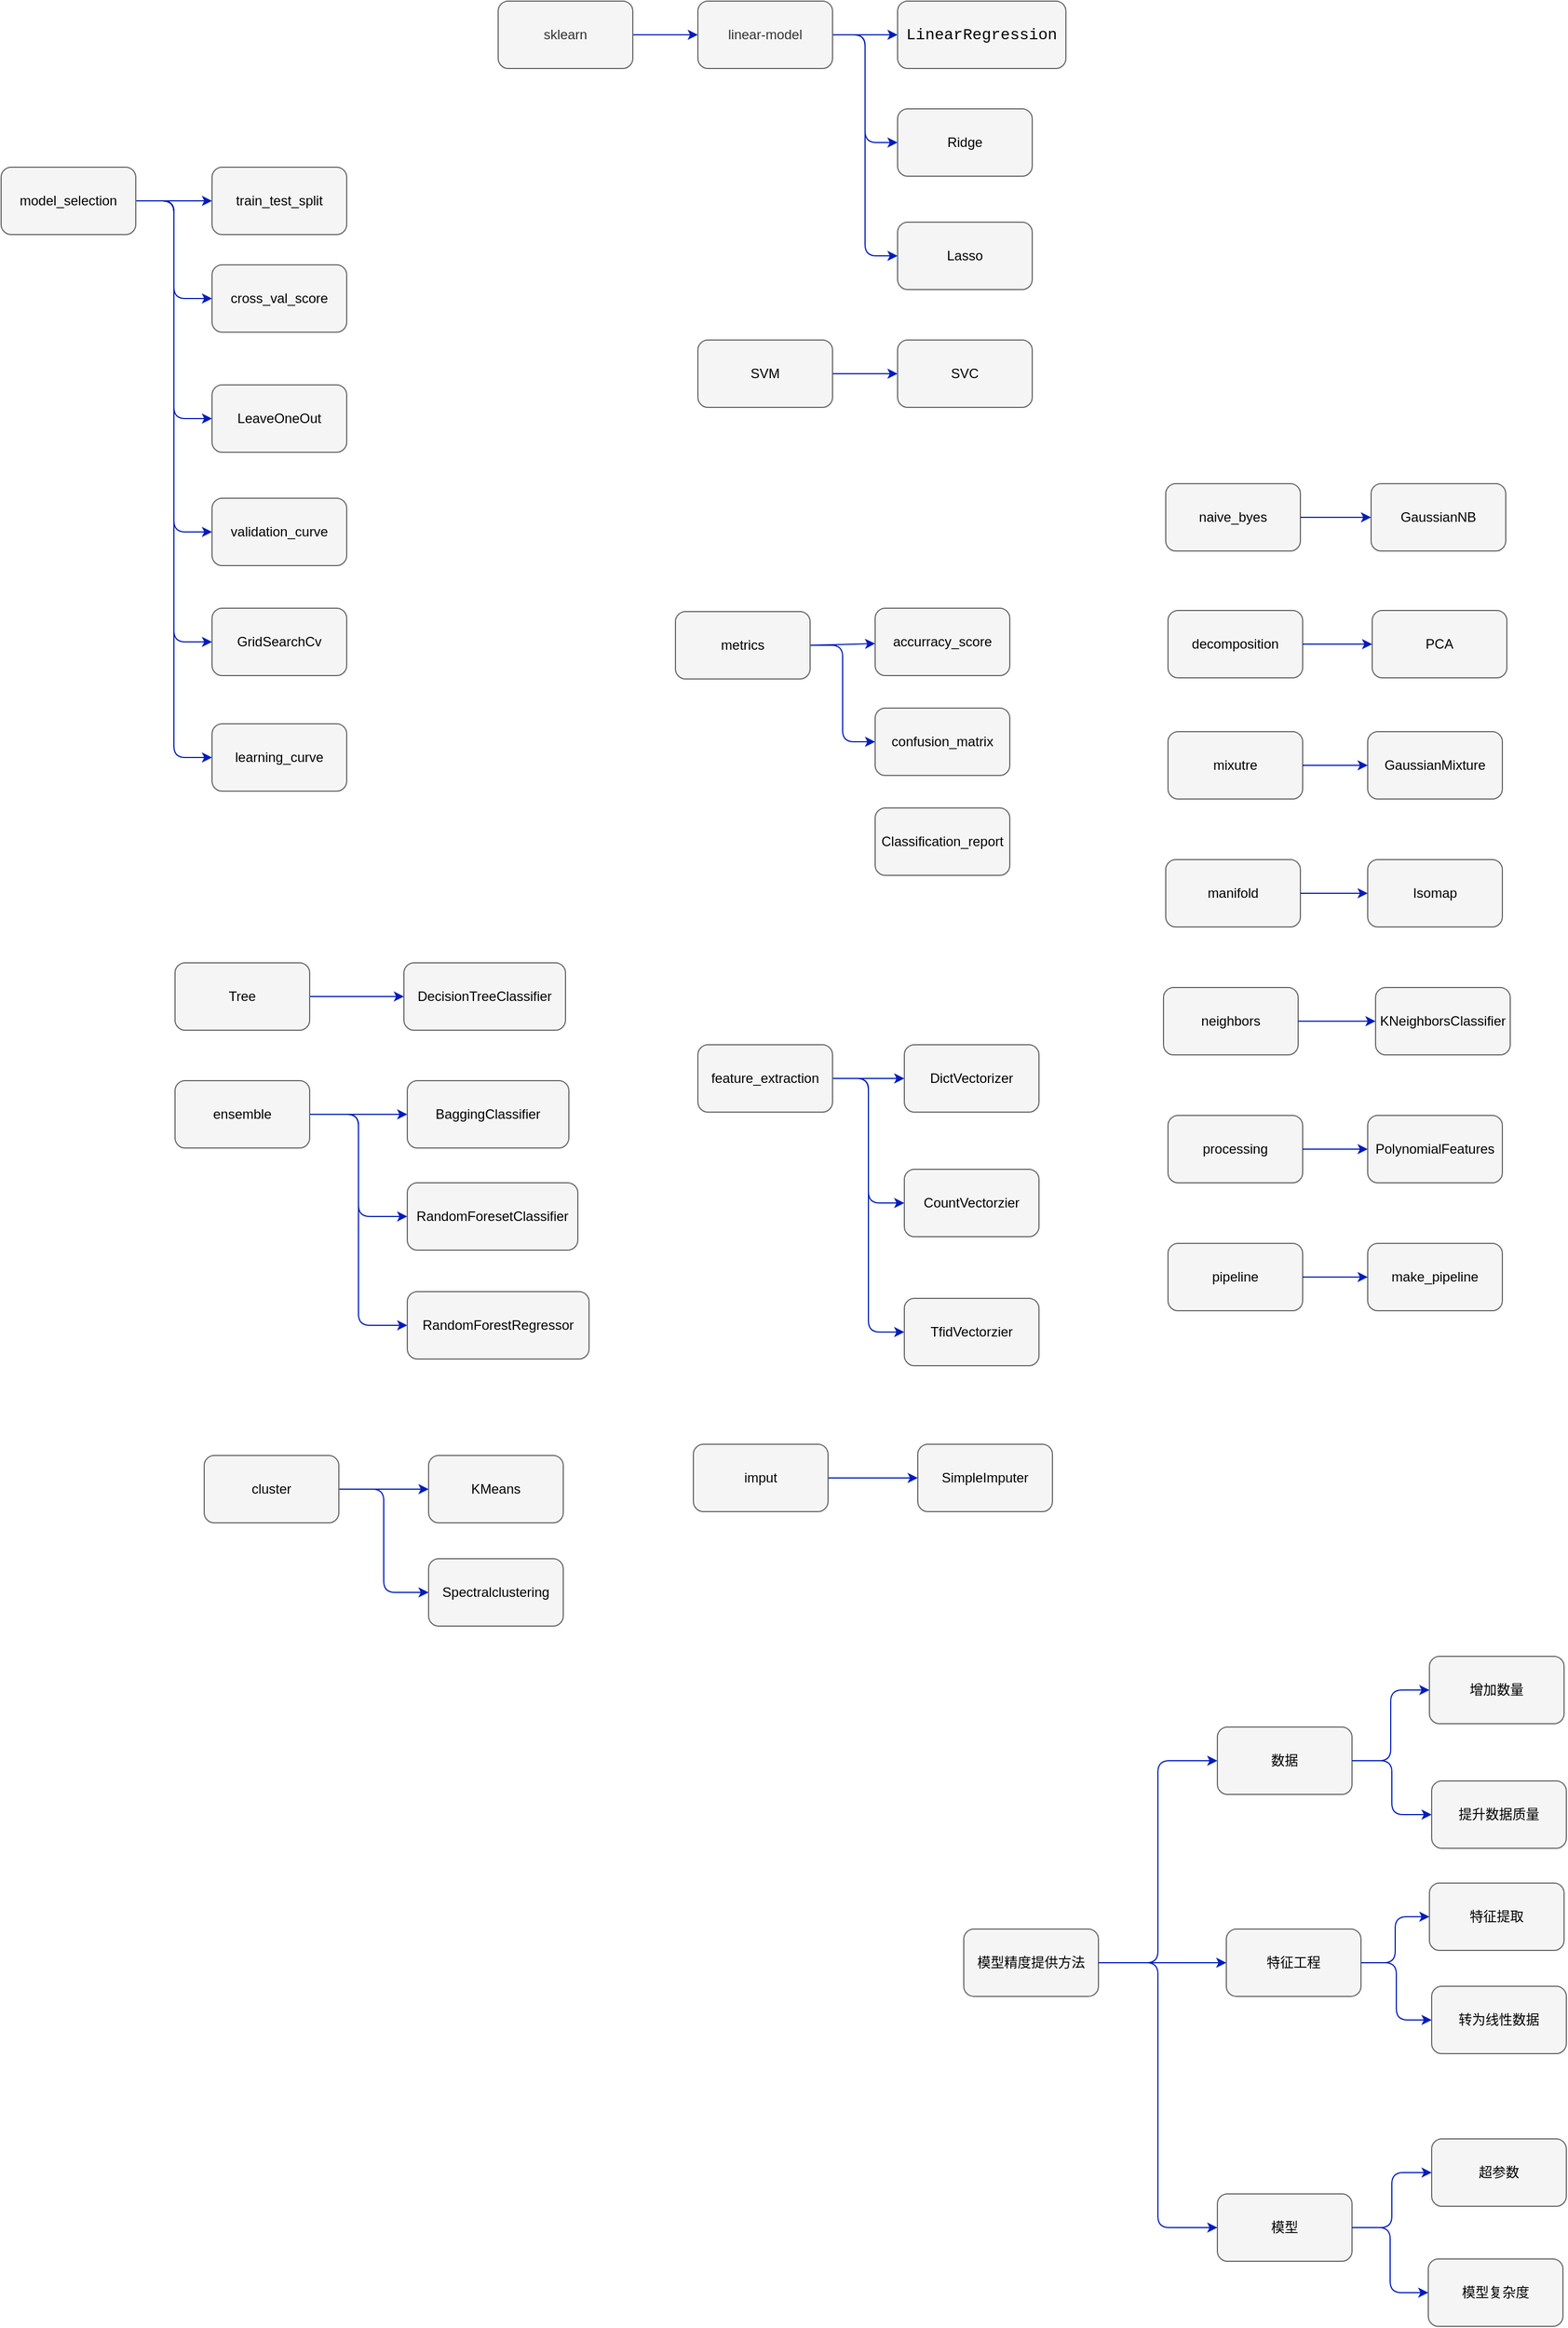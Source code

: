 <mxfile>
    <diagram id="IAB6q14c42fyUB7ihtrr" name="第 1 页">
        <mxGraphModel dx="1390" dy="567" grid="0" gridSize="10" guides="1" tooltips="1" connect="1" arrows="1" fold="1" page="0" pageScale="1" pageWidth="827" pageHeight="1169" background="#ffffff" math="0" shadow="0">
            <root>
                <mxCell id="0"/>
                <mxCell id="1" parent="0"/>
                <mxCell id="48" style="edgeStyle=orthogonalEdgeStyle;shape=connector;rounded=1;html=1;exitX=1;exitY=0.5;exitDx=0;exitDy=0;labelBackgroundColor=default;fontFamily=Helvetica;fontSize=12;fontColor=#000000;endArrow=classic;strokeColor=#001DBC;fillColor=#0050ef;" parent="1" source="2" target="4" edge="1">
                    <mxGeometry relative="1" as="geometry"/>
                </mxCell>
                <mxCell id="2" value="sklearn" style="rounded=1;whiteSpace=wrap;html=1;fillColor=#f5f5f5;fontColor=#333333;strokeColor=#666666;" parent="1" vertex="1">
                    <mxGeometry x="50" y="130" width="120" height="60" as="geometry"/>
                </mxCell>
                <mxCell id="49" style="edgeStyle=orthogonalEdgeStyle;shape=connector;rounded=1;html=1;exitX=1;exitY=0.5;exitDx=0;exitDy=0;labelBackgroundColor=default;fontFamily=Helvetica;fontSize=12;fontColor=#000000;endArrow=classic;strokeColor=#001DBC;fillColor=#0050ef;" parent="1" source="4" target="5" edge="1">
                    <mxGeometry relative="1" as="geometry"/>
                </mxCell>
                <mxCell id="81" style="edgeStyle=orthogonalEdgeStyle;shape=connector;rounded=1;html=1;exitX=1;exitY=0.5;exitDx=0;exitDy=0;entryX=0;entryY=0.5;entryDx=0;entryDy=0;labelBackgroundColor=default;fontFamily=Helvetica;fontSize=12;fontColor=#000000;endArrow=classic;strokeColor=#001DBC;fillColor=#0050ef;" parent="1" source="4" target="60" edge="1">
                    <mxGeometry relative="1" as="geometry"/>
                </mxCell>
                <mxCell id="82" style="edgeStyle=orthogonalEdgeStyle;shape=connector;rounded=1;html=1;exitX=1;exitY=0.5;exitDx=0;exitDy=0;entryX=0;entryY=0.5;entryDx=0;entryDy=0;labelBackgroundColor=default;fontFamily=Helvetica;fontSize=12;fontColor=#000000;endArrow=classic;strokeColor=#001DBC;fillColor=#0050ef;" parent="1" source="4" target="61" edge="1">
                    <mxGeometry relative="1" as="geometry"/>
                </mxCell>
                <mxCell id="4" value="linear-model" style="rounded=1;whiteSpace=wrap;html=1;fontFamily=Helvetica;fontSize=12;fontColor=#333333;strokeColor=#666666;fillColor=#f5f5f5;" parent="1" vertex="1">
                    <mxGeometry x="228" y="130" width="120" height="60" as="geometry"/>
                </mxCell>
                <mxCell id="5" value="&lt;div style=&quot;font-family: &amp;#34;consolas&amp;#34; , &amp;#34;courier new&amp;#34; , monospace ; font-size: 14px ; line-height: 19px&quot;&gt;&lt;font color=&quot;#000000&quot;&gt;LinearRegression&lt;/font&gt;&lt;/div&gt;" style="rounded=1;whiteSpace=wrap;html=1;fontFamily=Helvetica;fontSize=12;fontColor=#333333;strokeColor=#666666;fillColor=#f5f5f5;" parent="1" vertex="1">
                    <mxGeometry x="406" y="130" width="150" height="60" as="geometry"/>
                </mxCell>
                <mxCell id="29" style="edgeStyle=orthogonalEdgeStyle;shape=connector;rounded=1;html=1;exitX=1;exitY=0.5;exitDx=0;exitDy=0;entryX=0;entryY=0.5;entryDx=0;entryDy=0;labelBackgroundColor=default;fontFamily=Helvetica;fontSize=12;fontColor=#000000;endArrow=classic;strokeColor=#001DBC;fillColor=#0050ef;" parent="1" source="6" target="7" edge="1">
                    <mxGeometry relative="1" as="geometry"/>
                </mxCell>
                <mxCell id="30" style="edgeStyle=orthogonalEdgeStyle;shape=connector;rounded=1;html=1;exitX=1;exitY=0.5;exitDx=0;exitDy=0;entryX=0;entryY=0.5;entryDx=0;entryDy=0;labelBackgroundColor=default;fontFamily=Helvetica;fontSize=12;fontColor=#000000;endArrow=classic;strokeColor=#001DBC;fillColor=#0050ef;" parent="1" source="6" target="21" edge="1">
                    <mxGeometry relative="1" as="geometry"/>
                </mxCell>
                <mxCell id="31" style="edgeStyle=orthogonalEdgeStyle;shape=connector;rounded=1;html=1;exitX=1;exitY=0.5;exitDx=0;exitDy=0;entryX=0;entryY=0.5;entryDx=0;entryDy=0;labelBackgroundColor=default;fontFamily=Helvetica;fontSize=12;fontColor=#000000;endArrow=classic;strokeColor=#001DBC;fillColor=#0050ef;" parent="1" source="6" target="26" edge="1">
                    <mxGeometry relative="1" as="geometry"/>
                </mxCell>
                <mxCell id="37" style="edgeStyle=orthogonalEdgeStyle;shape=connector;rounded=1;html=1;exitX=1;exitY=0.5;exitDx=0;exitDy=0;entryX=0;entryY=0.5;entryDx=0;entryDy=0;labelBackgroundColor=default;fontFamily=Helvetica;fontSize=12;fontColor=#000000;endArrow=classic;strokeColor=#001DBC;fillColor=#0050ef;" parent="1" source="6" target="36" edge="1">
                    <mxGeometry relative="1" as="geometry"/>
                </mxCell>
                <mxCell id="40" style="edgeStyle=orthogonalEdgeStyle;shape=connector;rounded=1;html=1;exitX=1;exitY=0.5;exitDx=0;exitDy=0;entryX=0;entryY=0.5;entryDx=0;entryDy=0;labelBackgroundColor=default;fontFamily=Helvetica;fontSize=12;fontColor=#000000;endArrow=classic;strokeColor=#001DBC;fillColor=#0050ef;" parent="1" source="6" target="39" edge="1">
                    <mxGeometry relative="1" as="geometry"/>
                </mxCell>
                <mxCell id="41" style="edgeStyle=orthogonalEdgeStyle;shape=connector;rounded=1;html=1;exitX=1;exitY=0.5;exitDx=0;exitDy=0;entryX=0;entryY=0.5;entryDx=0;entryDy=0;labelBackgroundColor=default;fontFamily=Helvetica;fontSize=12;fontColor=#000000;endArrow=classic;strokeColor=#001DBC;fillColor=#0050ef;" parent="1" source="6" target="38" edge="1">
                    <mxGeometry relative="1" as="geometry"/>
                </mxCell>
                <mxCell id="6" value="model_selection" style="rounded=1;whiteSpace=wrap;html=1;labelBackgroundColor=none;fontFamily=Helvetica;fontSize=12;fontColor=#000000;strokeColor=#666666;fillColor=#f5f5f5;" parent="1" vertex="1">
                    <mxGeometry x="-393" y="278" width="120" height="60" as="geometry"/>
                </mxCell>
                <mxCell id="7" value="train_test_split" style="rounded=1;whiteSpace=wrap;html=1;labelBackgroundColor=none;fontFamily=Helvetica;fontSize=12;fontColor=#000000;strokeColor=#666666;fillColor=#f5f5f5;" parent="1" vertex="1">
                    <mxGeometry x="-205" y="278" width="120" height="60" as="geometry"/>
                </mxCell>
                <mxCell id="22" style="edgeStyle=none;html=1;exitX=1;exitY=0.5;exitDx=0;exitDy=0;fontFamily=Helvetica;fontSize=12;fontColor=#000000;fillColor=#0050ef;strokeColor=#001DBC;" parent="1" source="10" target="11" edge="1">
                    <mxGeometry relative="1" as="geometry"/>
                </mxCell>
                <mxCell id="24" style="edgeStyle=orthogonalEdgeStyle;shape=connector;rounded=1;html=1;exitX=1;exitY=0.5;exitDx=0;exitDy=0;entryX=0;entryY=0.5;entryDx=0;entryDy=0;labelBackgroundColor=default;fontFamily=Helvetica;fontSize=12;fontColor=#000000;endArrow=classic;strokeColor=#001DBC;fillColor=#0050ef;" parent="1" source="10" target="18" edge="1">
                    <mxGeometry relative="1" as="geometry"/>
                </mxCell>
                <mxCell id="10" value="metrics" style="rounded=1;whiteSpace=wrap;html=1;labelBackgroundColor=none;fontFamily=Helvetica;fontSize=12;fontColor=#000000;strokeColor=#666666;fillColor=#f5f5f5;" parent="1" vertex="1">
                    <mxGeometry x="208" y="674" width="120" height="60" as="geometry"/>
                </mxCell>
                <mxCell id="11" value="accurracy_score" style="rounded=1;whiteSpace=wrap;html=1;labelBackgroundColor=none;fontFamily=Helvetica;fontSize=12;fontColor=#000000;strokeColor=#666666;fillColor=#f5f5f5;" parent="1" vertex="1">
                    <mxGeometry x="386" y="671" width="120" height="60" as="geometry"/>
                </mxCell>
                <mxCell id="18" value="confusion_matrix" style="rounded=1;whiteSpace=wrap;html=1;labelBackgroundColor=none;fontFamily=Helvetica;fontSize=12;fontColor=#000000;strokeColor=#666666;fillColor=#f5f5f5;" parent="1" vertex="1">
                    <mxGeometry x="386" y="760" width="120" height="60" as="geometry"/>
                </mxCell>
                <mxCell id="21" value="cross_val_score" style="rounded=1;whiteSpace=wrap;html=1;labelBackgroundColor=none;fontFamily=Helvetica;fontSize=12;fontColor=#000000;strokeColor=#666666;fillColor=#f5f5f5;" parent="1" vertex="1">
                    <mxGeometry x="-205" y="365" width="120" height="60" as="geometry"/>
                </mxCell>
                <mxCell id="26" value="LeaveOneOut" style="rounded=1;whiteSpace=wrap;html=1;labelBackgroundColor=none;fontFamily=Helvetica;fontSize=12;fontColor=#000000;strokeColor=#666666;fillColor=#f5f5f5;" parent="1" vertex="1">
                    <mxGeometry x="-205" y="472" width="120" height="60" as="geometry"/>
                </mxCell>
                <mxCell id="36" value="validation_curve" style="rounded=1;whiteSpace=wrap;html=1;labelBackgroundColor=none;fontFamily=Helvetica;fontSize=12;fontColor=#000000;strokeColor=#666666;fillColor=#f5f5f5;" parent="1" vertex="1">
                    <mxGeometry x="-205" y="573" width="120" height="60" as="geometry"/>
                </mxCell>
                <mxCell id="38" value="learning_curve" style="rounded=1;whiteSpace=wrap;html=1;labelBackgroundColor=none;fontFamily=Helvetica;fontSize=12;fontColor=#000000;strokeColor=#666666;fillColor=#f5f5f5;" parent="1" vertex="1">
                    <mxGeometry x="-205" y="774" width="120" height="60" as="geometry"/>
                </mxCell>
                <mxCell id="39" value="GridSearchCv" style="rounded=1;whiteSpace=wrap;html=1;labelBackgroundColor=none;fontFamily=Helvetica;fontSize=12;fontColor=#000000;strokeColor=#666666;fillColor=#f5f5f5;" parent="1" vertex="1">
                    <mxGeometry x="-205" y="671" width="120" height="60" as="geometry"/>
                </mxCell>
                <mxCell id="54" style="edgeStyle=orthogonalEdgeStyle;shape=connector;rounded=1;html=1;exitX=1;exitY=0.5;exitDx=0;exitDy=0;labelBackgroundColor=default;fontFamily=Helvetica;fontSize=12;fontColor=#000000;endArrow=classic;strokeColor=#001DBC;fillColor=#0050ef;" parent="1" source="50" target="51" edge="1">
                    <mxGeometry relative="1" as="geometry"/>
                </mxCell>
                <mxCell id="55" style="edgeStyle=orthogonalEdgeStyle;shape=connector;rounded=1;html=1;exitX=1;exitY=0.5;exitDx=0;exitDy=0;entryX=0;entryY=0.5;entryDx=0;entryDy=0;labelBackgroundColor=default;fontFamily=Helvetica;fontSize=12;fontColor=#000000;endArrow=classic;strokeColor=#001DBC;fillColor=#0050ef;" parent="1" source="50" target="52" edge="1">
                    <mxGeometry relative="1" as="geometry"/>
                </mxCell>
                <mxCell id="56" style="edgeStyle=orthogonalEdgeStyle;shape=connector;rounded=1;html=1;exitX=1;exitY=0.5;exitDx=0;exitDy=0;entryX=0;entryY=0.5;entryDx=0;entryDy=0;labelBackgroundColor=default;fontFamily=Helvetica;fontSize=12;fontColor=#000000;endArrow=classic;strokeColor=#001DBC;fillColor=#0050ef;" parent="1" source="50" target="53" edge="1">
                    <mxGeometry relative="1" as="geometry"/>
                </mxCell>
                <mxCell id="50" value="feature_extraction" style="rounded=1;whiteSpace=wrap;html=1;labelBackgroundColor=none;fontFamily=Helvetica;fontSize=12;fontColor=#000000;strokeColor=#666666;fillColor=#f5f5f5;" parent="1" vertex="1">
                    <mxGeometry x="228" y="1060" width="120" height="60" as="geometry"/>
                </mxCell>
                <mxCell id="51" value="DictVectorizer" style="rounded=1;whiteSpace=wrap;html=1;labelBackgroundColor=none;fontFamily=Helvetica;fontSize=12;fontColor=#000000;strokeColor=#666666;fillColor=#f5f5f5;" parent="1" vertex="1">
                    <mxGeometry x="412" y="1060" width="120" height="60" as="geometry"/>
                </mxCell>
                <mxCell id="52" value="CountVectorzier" style="rounded=1;whiteSpace=wrap;html=1;labelBackgroundColor=none;fontFamily=Helvetica;fontSize=12;fontColor=#000000;strokeColor=#666666;fillColor=#f5f5f5;" parent="1" vertex="1">
                    <mxGeometry x="412" y="1171" width="120" height="60" as="geometry"/>
                </mxCell>
                <mxCell id="53" value="TfidVectorzier" style="rounded=1;whiteSpace=wrap;html=1;labelBackgroundColor=none;fontFamily=Helvetica;fontSize=12;fontColor=#000000;strokeColor=#666666;fillColor=#f5f5f5;" parent="1" vertex="1">
                    <mxGeometry x="412" y="1286" width="120" height="60" as="geometry"/>
                </mxCell>
                <mxCell id="59" value="" style="edgeStyle=orthogonalEdgeStyle;shape=connector;rounded=1;html=1;labelBackgroundColor=default;fontFamily=Helvetica;fontSize=12;fontColor=#000000;endArrow=classic;strokeColor=#001DBC;fillColor=#0050ef;" parent="1" source="57" target="58" edge="1">
                    <mxGeometry relative="1" as="geometry"/>
                </mxCell>
                <mxCell id="57" value="imput" style="rounded=1;whiteSpace=wrap;html=1;labelBackgroundColor=none;fontFamily=Helvetica;fontSize=12;fontColor=#000000;strokeColor=#666666;fillColor=#f5f5f5;" parent="1" vertex="1">
                    <mxGeometry x="224" y="1416" width="120" height="60" as="geometry"/>
                </mxCell>
                <mxCell id="58" value="SimpleImputer" style="whiteSpace=wrap;html=1;fillColor=#f5f5f5;strokeColor=#666666;fontColor=#000000;rounded=1;labelBackgroundColor=none;" parent="1" vertex="1">
                    <mxGeometry x="424" y="1416" width="120" height="60" as="geometry"/>
                </mxCell>
                <mxCell id="60" value="Ridge" style="rounded=1;whiteSpace=wrap;html=1;labelBackgroundColor=none;fontFamily=Helvetica;fontSize=12;fontColor=#000000;strokeColor=#666666;fillColor=#f5f5f5;" parent="1" vertex="1">
                    <mxGeometry x="406" y="226" width="120" height="60" as="geometry"/>
                </mxCell>
                <mxCell id="61" value="Lasso" style="rounded=1;whiteSpace=wrap;html=1;labelBackgroundColor=none;fontFamily=Helvetica;fontSize=12;fontColor=#000000;strokeColor=#666666;fillColor=#f5f5f5;" parent="1" vertex="1">
                    <mxGeometry x="406" y="327" width="120" height="60" as="geometry"/>
                </mxCell>
                <mxCell id="64" value="" style="edgeStyle=orthogonalEdgeStyle;shape=connector;rounded=1;html=1;labelBackgroundColor=default;fontFamily=Helvetica;fontSize=12;fontColor=#000000;endArrow=classic;strokeColor=#001DBC;fillColor=#0050ef;" parent="1" source="62" target="63" edge="1">
                    <mxGeometry relative="1" as="geometry"/>
                </mxCell>
                <mxCell id="62" value="SVM" style="rounded=1;whiteSpace=wrap;html=1;labelBackgroundColor=none;fontFamily=Helvetica;fontSize=12;fontColor=#000000;strokeColor=#666666;fillColor=#f5f5f5;" parent="1" vertex="1">
                    <mxGeometry x="228" y="432" width="120" height="60" as="geometry"/>
                </mxCell>
                <mxCell id="63" value="SVC" style="whiteSpace=wrap;html=1;fillColor=#f5f5f5;strokeColor=#666666;fontColor=#000000;rounded=1;labelBackgroundColor=none;" parent="1" vertex="1">
                    <mxGeometry x="406" y="432" width="120" height="60" as="geometry"/>
                </mxCell>
                <mxCell id="80" style="edgeStyle=orthogonalEdgeStyle;shape=connector;rounded=1;html=1;exitX=1;exitY=0.5;exitDx=0;exitDy=0;labelBackgroundColor=default;fontFamily=Helvetica;fontSize=12;fontColor=#000000;endArrow=classic;strokeColor=#001DBC;fillColor=#0050ef;" parent="1" source="65" target="66" edge="1">
                    <mxGeometry relative="1" as="geometry"/>
                </mxCell>
                <mxCell id="65" value="Tree" style="rounded=1;whiteSpace=wrap;html=1;labelBackgroundColor=none;fontFamily=Helvetica;fontSize=12;fontColor=#000000;strokeColor=#666666;fillColor=#f5f5f5;" parent="1" vertex="1">
                    <mxGeometry x="-238" y="987" width="120" height="60" as="geometry"/>
                </mxCell>
                <mxCell id="66" value="DecisionTreeClassifier" style="rounded=1;whiteSpace=wrap;html=1;labelBackgroundColor=none;fontFamily=Helvetica;fontSize=12;fontColor=#000000;strokeColor=#666666;fillColor=#f5f5f5;" parent="1" vertex="1">
                    <mxGeometry x="-34" y="987" width="144" height="60" as="geometry"/>
                </mxCell>
                <mxCell id="71" style="edgeStyle=orthogonalEdgeStyle;shape=connector;rounded=1;html=1;exitX=1;exitY=0.5;exitDx=0;exitDy=0;entryX=0;entryY=0.5;entryDx=0;entryDy=0;labelBackgroundColor=default;fontFamily=Helvetica;fontSize=12;fontColor=#000000;endArrow=classic;strokeColor=#001DBC;fillColor=#0050ef;" parent="1" source="67" target="68" edge="1">
                    <mxGeometry relative="1" as="geometry"/>
                </mxCell>
                <mxCell id="72" style="edgeStyle=orthogonalEdgeStyle;shape=connector;rounded=1;html=1;exitX=1;exitY=0.5;exitDx=0;exitDy=0;entryX=0;entryY=0.5;entryDx=0;entryDy=0;labelBackgroundColor=default;fontFamily=Helvetica;fontSize=12;fontColor=#000000;endArrow=classic;strokeColor=#001DBC;fillColor=#0050ef;" parent="1" source="67" target="69" edge="1">
                    <mxGeometry relative="1" as="geometry"/>
                </mxCell>
                <mxCell id="73" style="edgeStyle=orthogonalEdgeStyle;shape=connector;rounded=1;html=1;exitX=1;exitY=0.5;exitDx=0;exitDy=0;entryX=0;entryY=0.5;entryDx=0;entryDy=0;labelBackgroundColor=default;fontFamily=Helvetica;fontSize=12;fontColor=#000000;endArrow=classic;strokeColor=#001DBC;fillColor=#0050ef;" parent="1" source="67" target="70" edge="1">
                    <mxGeometry relative="1" as="geometry"/>
                </mxCell>
                <mxCell id="67" value="ensemble" style="rounded=1;whiteSpace=wrap;html=1;labelBackgroundColor=none;fontFamily=Helvetica;fontSize=12;fontColor=#000000;strokeColor=#666666;fillColor=#f5f5f5;" parent="1" vertex="1">
                    <mxGeometry x="-238" y="1092" width="120" height="60" as="geometry"/>
                </mxCell>
                <mxCell id="68" value="BaggingClassifier" style="rounded=1;whiteSpace=wrap;html=1;labelBackgroundColor=none;fontFamily=Helvetica;fontSize=12;fontColor=#000000;strokeColor=#666666;fillColor=#f5f5f5;" parent="1" vertex="1">
                    <mxGeometry x="-31" y="1092" width="144" height="60" as="geometry"/>
                </mxCell>
                <mxCell id="69" value="RandomForesetClassifier" style="rounded=1;whiteSpace=wrap;html=1;labelBackgroundColor=none;fontFamily=Helvetica;fontSize=12;fontColor=#000000;strokeColor=#666666;fillColor=#f5f5f5;" parent="1" vertex="1">
                    <mxGeometry x="-31" y="1183" width="152" height="60" as="geometry"/>
                </mxCell>
                <mxCell id="70" value="RandomForestRegressor" style="rounded=1;whiteSpace=wrap;html=1;labelBackgroundColor=none;fontFamily=Helvetica;fontSize=12;fontColor=#000000;strokeColor=#666666;fillColor=#f5f5f5;" parent="1" vertex="1">
                    <mxGeometry x="-31" y="1280" width="162" height="60" as="geometry"/>
                </mxCell>
                <mxCell id="74" value="Classification_report" style="rounded=1;whiteSpace=wrap;html=1;labelBackgroundColor=none;fontFamily=Helvetica;fontSize=12;fontColor=#000000;strokeColor=#666666;fillColor=#f5f5f5;" parent="1" vertex="1">
                    <mxGeometry x="386" y="849" width="120" height="60" as="geometry"/>
                </mxCell>
                <mxCell id="77" value="" style="edgeStyle=orthogonalEdgeStyle;shape=connector;rounded=1;html=1;labelBackgroundColor=default;fontFamily=Helvetica;fontSize=12;fontColor=#000000;endArrow=classic;strokeColor=#001DBC;fillColor=#0050ef;" parent="1" source="75" target="76" edge="1">
                    <mxGeometry relative="1" as="geometry"/>
                </mxCell>
                <mxCell id="79" style="edgeStyle=orthogonalEdgeStyle;shape=connector;rounded=1;html=1;exitX=1;exitY=0.5;exitDx=0;exitDy=0;entryX=0;entryY=0.5;entryDx=0;entryDy=0;labelBackgroundColor=default;fontFamily=Helvetica;fontSize=12;fontColor=#000000;endArrow=classic;strokeColor=#001DBC;fillColor=#0050ef;" parent="1" source="75" target="78" edge="1">
                    <mxGeometry relative="1" as="geometry"/>
                </mxCell>
                <mxCell id="75" value="cluster" style="rounded=1;whiteSpace=wrap;html=1;labelBackgroundColor=none;fontFamily=Helvetica;fontSize=12;fontColor=#000000;strokeColor=#666666;fillColor=#f5f5f5;" parent="1" vertex="1">
                    <mxGeometry x="-212" y="1426" width="120" height="60" as="geometry"/>
                </mxCell>
                <mxCell id="76" value="KMeans" style="whiteSpace=wrap;html=1;fillColor=#f5f5f5;strokeColor=#666666;fontColor=#000000;rounded=1;labelBackgroundColor=none;" parent="1" vertex="1">
                    <mxGeometry x="-12" y="1426" width="120" height="60" as="geometry"/>
                </mxCell>
                <mxCell id="78" value="Spectralclustering" style="rounded=1;whiteSpace=wrap;html=1;labelBackgroundColor=none;fontFamily=Helvetica;fontSize=12;fontColor=#000000;strokeColor=#666666;fillColor=#f5f5f5;" parent="1" vertex="1">
                    <mxGeometry x="-12" y="1518" width="120" height="60" as="geometry"/>
                </mxCell>
                <mxCell id="83" value="" style="group" vertex="1" connectable="0" parent="1">
                    <mxGeometry x="643" y="560" width="309" height="737" as="geometry"/>
                </mxCell>
                <mxCell id="8" value="naive_byes" style="rounded=1;whiteSpace=wrap;html=1;labelBackgroundColor=none;fontFamily=Helvetica;fontSize=12;fontColor=#000000;strokeColor=#666666;fillColor=#f5f5f5;" parent="83" vertex="1">
                    <mxGeometry x="2" width="120" height="60" as="geometry"/>
                </mxCell>
                <mxCell id="9" value="GaussianNB" style="rounded=1;whiteSpace=wrap;html=1;labelBackgroundColor=none;fontFamily=Helvetica;fontSize=12;fontColor=#000000;strokeColor=#666666;fillColor=#f5f5f5;" parent="83" vertex="1">
                    <mxGeometry x="185" width="120" height="60" as="geometry"/>
                </mxCell>
                <mxCell id="28" style="edgeStyle=orthogonalEdgeStyle;shape=connector;rounded=1;html=1;exitX=1;exitY=0.5;exitDx=0;exitDy=0;labelBackgroundColor=default;fontFamily=Helvetica;fontSize=12;fontColor=#000000;endArrow=classic;strokeColor=#001DBC;fillColor=#0050ef;" parent="83" source="8" target="9" edge="1">
                    <mxGeometry relative="1" as="geometry"/>
                </mxCell>
                <mxCell id="12" value="decomposition" style="rounded=1;whiteSpace=wrap;html=1;labelBackgroundColor=none;fontFamily=Helvetica;fontSize=12;fontColor=#000000;strokeColor=#666666;fillColor=#f5f5f5;" parent="83" vertex="1">
                    <mxGeometry x="4" y="113" width="120" height="60" as="geometry"/>
                </mxCell>
                <mxCell id="13" value="PCA" style="rounded=1;whiteSpace=wrap;html=1;labelBackgroundColor=none;fontFamily=Helvetica;fontSize=12;fontColor=#000000;strokeColor=#666666;fillColor=#f5f5f5;" parent="83" vertex="1">
                    <mxGeometry x="186" y="113" width="120" height="60" as="geometry"/>
                </mxCell>
                <mxCell id="42" style="edgeStyle=orthogonalEdgeStyle;shape=connector;rounded=1;html=1;exitX=1;exitY=0.5;exitDx=0;exitDy=0;labelBackgroundColor=default;fontFamily=Helvetica;fontSize=12;fontColor=#000000;endArrow=classic;strokeColor=#001DBC;fillColor=#0050ef;" parent="83" source="12" target="13" edge="1">
                    <mxGeometry relative="1" as="geometry"/>
                </mxCell>
                <mxCell id="14" value="mixutre" style="rounded=1;whiteSpace=wrap;html=1;labelBackgroundColor=none;fontFamily=Helvetica;fontSize=12;fontColor=#000000;strokeColor=#666666;fillColor=#f5f5f5;" parent="83" vertex="1">
                    <mxGeometry x="4" y="221" width="120" height="60" as="geometry"/>
                </mxCell>
                <mxCell id="15" value="GaussianMixture" style="rounded=1;whiteSpace=wrap;html=1;labelBackgroundColor=none;fontFamily=Helvetica;fontSize=12;fontColor=#000000;strokeColor=#666666;fillColor=#f5f5f5;" parent="83" vertex="1">
                    <mxGeometry x="182" y="221" width="120" height="60" as="geometry"/>
                </mxCell>
                <mxCell id="43" style="edgeStyle=orthogonalEdgeStyle;shape=connector;rounded=1;html=1;exitX=1;exitY=0.5;exitDx=0;exitDy=0;labelBackgroundColor=default;fontFamily=Helvetica;fontSize=12;fontColor=#000000;endArrow=classic;strokeColor=#001DBC;fillColor=#0050ef;" parent="83" source="14" target="15" edge="1">
                    <mxGeometry relative="1" as="geometry"/>
                </mxCell>
                <mxCell id="16" value="manifold" style="rounded=1;whiteSpace=wrap;html=1;labelBackgroundColor=none;fontFamily=Helvetica;fontSize=12;fontColor=#000000;strokeColor=#666666;fillColor=#f5f5f5;" parent="83" vertex="1">
                    <mxGeometry x="2" y="335" width="120" height="60" as="geometry"/>
                </mxCell>
                <mxCell id="17" value="Isomap" style="rounded=1;whiteSpace=wrap;html=1;labelBackgroundColor=none;fontFamily=Helvetica;fontSize=12;fontColor=#000000;strokeColor=#666666;fillColor=#f5f5f5;" parent="83" vertex="1">
                    <mxGeometry x="182" y="335" width="120" height="60" as="geometry"/>
                </mxCell>
                <mxCell id="44" style="edgeStyle=orthogonalEdgeStyle;shape=connector;rounded=1;html=1;exitX=1;exitY=0.5;exitDx=0;exitDy=0;labelBackgroundColor=default;fontFamily=Helvetica;fontSize=12;fontColor=#000000;endArrow=classic;strokeColor=#001DBC;fillColor=#0050ef;" parent="83" source="16" target="17" edge="1">
                    <mxGeometry relative="1" as="geometry"/>
                </mxCell>
                <mxCell id="19" value="neighbors" style="rounded=1;whiteSpace=wrap;html=1;labelBackgroundColor=none;fontFamily=Helvetica;fontSize=12;fontColor=#000000;strokeColor=#666666;fillColor=#f5f5f5;" parent="83" vertex="1">
                    <mxGeometry y="449" width="120" height="60" as="geometry"/>
                </mxCell>
                <mxCell id="20" value="KNeighborsClassifier" style="rounded=1;whiteSpace=wrap;html=1;labelBackgroundColor=none;fontFamily=Helvetica;fontSize=12;fontColor=#000000;strokeColor=#666666;fillColor=#f5f5f5;" parent="83" vertex="1">
                    <mxGeometry x="189" y="449" width="120" height="60" as="geometry"/>
                </mxCell>
                <mxCell id="45" style="edgeStyle=orthogonalEdgeStyle;shape=connector;rounded=1;html=1;exitX=1;exitY=0.5;exitDx=0;exitDy=0;labelBackgroundColor=default;fontFamily=Helvetica;fontSize=12;fontColor=#000000;endArrow=classic;strokeColor=#001DBC;fillColor=#0050ef;" parent="83" source="19" target="20" edge="1">
                    <mxGeometry relative="1" as="geometry"/>
                </mxCell>
                <mxCell id="32" value="processing" style="rounded=1;whiteSpace=wrap;html=1;labelBackgroundColor=none;fontFamily=Helvetica;fontSize=12;fontColor=#000000;strokeColor=#666666;fillColor=#f5f5f5;" parent="83" vertex="1">
                    <mxGeometry x="4" y="563" width="120" height="60" as="geometry"/>
                </mxCell>
                <mxCell id="33" value="PolynomialFeatures" style="rounded=1;whiteSpace=wrap;html=1;labelBackgroundColor=none;fontFamily=Helvetica;fontSize=12;fontColor=#000000;strokeColor=#666666;fillColor=#f5f5f5;" parent="83" vertex="1">
                    <mxGeometry x="182" y="563" width="120" height="60" as="geometry"/>
                </mxCell>
                <mxCell id="46" style="edgeStyle=orthogonalEdgeStyle;shape=connector;rounded=1;html=1;exitX=1;exitY=0.5;exitDx=0;exitDy=0;labelBackgroundColor=default;fontFamily=Helvetica;fontSize=12;fontColor=#000000;endArrow=classic;strokeColor=#001DBC;fillColor=#0050ef;" parent="83" source="32" target="33" edge="1">
                    <mxGeometry relative="1" as="geometry"/>
                </mxCell>
                <mxCell id="34" value="pipeline" style="rounded=1;whiteSpace=wrap;html=1;labelBackgroundColor=none;fontFamily=Helvetica;fontSize=12;fontColor=#000000;strokeColor=#666666;fillColor=#f5f5f5;" parent="83" vertex="1">
                    <mxGeometry x="4" y="677" width="120" height="60" as="geometry"/>
                </mxCell>
                <mxCell id="35" value="make_pipeline" style="rounded=1;whiteSpace=wrap;html=1;labelBackgroundColor=none;fontFamily=Helvetica;fontSize=12;fontColor=#000000;strokeColor=#666666;fillColor=#f5f5f5;" parent="83" vertex="1">
                    <mxGeometry x="182" y="677" width="120" height="60" as="geometry"/>
                </mxCell>
                <mxCell id="47" style="edgeStyle=orthogonalEdgeStyle;shape=connector;rounded=1;html=1;exitX=1;exitY=0.5;exitDx=0;exitDy=0;labelBackgroundColor=default;fontFamily=Helvetica;fontSize=12;fontColor=#000000;endArrow=classic;strokeColor=#001DBC;fillColor=#0050ef;" parent="83" source="34" target="35" edge="1">
                    <mxGeometry relative="1" as="geometry"/>
                </mxCell>
                <mxCell id="107" value="" style="group" vertex="1" connectable="0" parent="1">
                    <mxGeometry x="465" y="1605" width="537" height="597" as="geometry"/>
                </mxCell>
                <mxCell id="95" value="模型复杂度" style="rounded=1;whiteSpace=wrap;html=1;labelBackgroundColor=none;fontFamily=Helvetica;fontSize=12;fontColor=#000000;strokeColor=#666666;fillColor=#f5f5f5;" vertex="1" parent="107">
                    <mxGeometry x="414" y="537" width="120" height="60" as="geometry"/>
                </mxCell>
                <mxCell id="103" style="edgeStyle=orthogonalEdgeStyle;shape=connector;rounded=1;html=1;exitX=1;exitY=0.5;exitDx=0;exitDy=0;labelBackgroundColor=default;fontFamily=Helvetica;fontSize=12;fontColor=#000000;endArrow=classic;strokeColor=#001DBC;fillColor=#0050ef;" edge="1" parent="107" source="88" target="95">
                    <mxGeometry relative="1" as="geometry"/>
                </mxCell>
                <mxCell id="85" value="模型精度提供方法" style="rounded=1;whiteSpace=wrap;html=1;labelBackgroundColor=none;fontFamily=Helvetica;fontSize=12;fontColor=#000000;strokeColor=#666666;fillColor=#f5f5f5;" vertex="1" parent="107">
                    <mxGeometry y="243" width="120" height="60" as="geometry"/>
                </mxCell>
                <mxCell id="86" value="数据" style="rounded=1;whiteSpace=wrap;html=1;labelBackgroundColor=none;fontFamily=Helvetica;fontSize=12;fontColor=#000000;strokeColor=#666666;fillColor=#f5f5f5;" vertex="1" parent="107">
                    <mxGeometry x="226" y="63" width="120" height="60" as="geometry"/>
                </mxCell>
                <mxCell id="96" style="edgeStyle=orthogonalEdgeStyle;html=1;exitX=1;exitY=0.5;exitDx=0;exitDy=0;entryX=0;entryY=0.5;entryDx=0;entryDy=0;fontFamily=Helvetica;fontSize=12;fontColor=#000000;fillColor=#0050ef;strokeColor=#001DBC;" edge="1" parent="107" source="85" target="86">
                    <mxGeometry relative="1" as="geometry"/>
                </mxCell>
                <mxCell id="87" value="特征工程" style="rounded=1;whiteSpace=wrap;html=1;labelBackgroundColor=none;fontFamily=Helvetica;fontSize=12;fontColor=#000000;strokeColor=#666666;fillColor=#f5f5f5;" vertex="1" parent="107">
                    <mxGeometry x="234" y="243" width="120" height="60" as="geometry"/>
                </mxCell>
                <mxCell id="97" style="edgeStyle=orthogonalEdgeStyle;shape=connector;rounded=1;html=1;exitX=1;exitY=0.5;exitDx=0;exitDy=0;entryX=0;entryY=0.5;entryDx=0;entryDy=0;labelBackgroundColor=default;fontFamily=Helvetica;fontSize=12;fontColor=#000000;endArrow=classic;strokeColor=#001DBC;fillColor=#0050ef;" edge="1" parent="107" source="85" target="87">
                    <mxGeometry relative="1" as="geometry"/>
                </mxCell>
                <mxCell id="88" value="模型" style="rounded=1;whiteSpace=wrap;html=1;labelBackgroundColor=none;fontFamily=Helvetica;fontSize=12;fontColor=#000000;strokeColor=#666666;fillColor=#f5f5f5;" vertex="1" parent="107">
                    <mxGeometry x="226" y="479" width="120" height="60" as="geometry"/>
                </mxCell>
                <mxCell id="98" style="edgeStyle=orthogonalEdgeStyle;shape=connector;rounded=1;html=1;exitX=1;exitY=0.5;exitDx=0;exitDy=0;entryX=0;entryY=0.5;entryDx=0;entryDy=0;labelBackgroundColor=default;fontFamily=Helvetica;fontSize=12;fontColor=#000000;endArrow=classic;strokeColor=#001DBC;fillColor=#0050ef;" edge="1" parent="107" source="85" target="88">
                    <mxGeometry relative="1" as="geometry"/>
                </mxCell>
                <mxCell id="89" value="增加数量" style="whiteSpace=wrap;html=1;fillColor=#f5f5f5;strokeColor=#666666;fontColor=#000000;rounded=1;labelBackgroundColor=none;" vertex="1" parent="107">
                    <mxGeometry x="415" width="120" height="60" as="geometry"/>
                </mxCell>
                <mxCell id="99" style="edgeStyle=orthogonalEdgeStyle;shape=connector;rounded=1;html=1;exitX=1;exitY=0.5;exitDx=0;exitDy=0;entryX=0;entryY=0.5;entryDx=0;entryDy=0;labelBackgroundColor=default;fontFamily=Helvetica;fontSize=12;fontColor=#000000;endArrow=classic;strokeColor=#001DBC;fillColor=#0050ef;" edge="1" parent="107" source="86" target="89">
                    <mxGeometry relative="1" as="geometry"/>
                </mxCell>
                <mxCell id="91" value="提升数据质量" style="whiteSpace=wrap;html=1;fillColor=#f5f5f5;strokeColor=#666666;fontColor=#000000;rounded=1;labelBackgroundColor=none;" vertex="1" parent="107">
                    <mxGeometry x="417" y="111" width="120" height="60" as="geometry"/>
                </mxCell>
                <mxCell id="100" style="edgeStyle=orthogonalEdgeStyle;shape=connector;rounded=1;html=1;exitX=1;exitY=0.5;exitDx=0;exitDy=0;labelBackgroundColor=default;fontFamily=Helvetica;fontSize=12;fontColor=#000000;endArrow=classic;strokeColor=#001DBC;fillColor=#0050ef;" edge="1" parent="107" source="86" target="91">
                    <mxGeometry relative="1" as="geometry"/>
                </mxCell>
                <mxCell id="93" value="特征提取" style="rounded=1;whiteSpace=wrap;html=1;labelBackgroundColor=none;fontFamily=Helvetica;fontSize=12;fontColor=#000000;strokeColor=#666666;fillColor=#f5f5f5;" vertex="1" parent="107">
                    <mxGeometry x="415" y="202" width="120" height="60" as="geometry"/>
                </mxCell>
                <mxCell id="101" style="edgeStyle=orthogonalEdgeStyle;shape=connector;rounded=1;html=1;exitX=1;exitY=0.5;exitDx=0;exitDy=0;labelBackgroundColor=default;fontFamily=Helvetica;fontSize=12;fontColor=#000000;endArrow=classic;strokeColor=#001DBC;fillColor=#0050ef;" edge="1" parent="107" source="87" target="93">
                    <mxGeometry relative="1" as="geometry"/>
                </mxCell>
                <mxCell id="94" value="转为线性数据" style="rounded=1;whiteSpace=wrap;html=1;labelBackgroundColor=none;fontFamily=Helvetica;fontSize=12;fontColor=#000000;strokeColor=#666666;fillColor=#f5f5f5;" vertex="1" parent="107">
                    <mxGeometry x="417" y="294" width="120" height="60" as="geometry"/>
                </mxCell>
                <mxCell id="102" style="edgeStyle=orthogonalEdgeStyle;shape=connector;rounded=1;html=1;exitX=1;exitY=0.5;exitDx=0;exitDy=0;entryX=0;entryY=0.5;entryDx=0;entryDy=0;labelBackgroundColor=default;fontFamily=Helvetica;fontSize=12;fontColor=#000000;endArrow=classic;strokeColor=#001DBC;fillColor=#0050ef;" edge="1" parent="107" source="87" target="94">
                    <mxGeometry relative="1" as="geometry"/>
                </mxCell>
                <mxCell id="104" value="超参数" style="rounded=1;whiteSpace=wrap;html=1;labelBackgroundColor=none;fontFamily=Helvetica;fontSize=12;fontColor=#000000;strokeColor=#666666;fillColor=#f5f5f5;" vertex="1" parent="107">
                    <mxGeometry x="417" y="430" width="120" height="60" as="geometry"/>
                </mxCell>
                <mxCell id="105" style="edgeStyle=orthogonalEdgeStyle;shape=connector;rounded=1;html=1;exitX=1;exitY=0.5;exitDx=0;exitDy=0;entryX=0;entryY=0.5;entryDx=0;entryDy=0;labelBackgroundColor=default;fontFamily=Helvetica;fontSize=12;fontColor=#000000;endArrow=classic;strokeColor=#001DBC;fillColor=#0050ef;" edge="1" parent="107" source="88" target="104">
                    <mxGeometry relative="1" as="geometry"/>
                </mxCell>
            </root>
        </mxGraphModel>
    </diagram>
</mxfile>